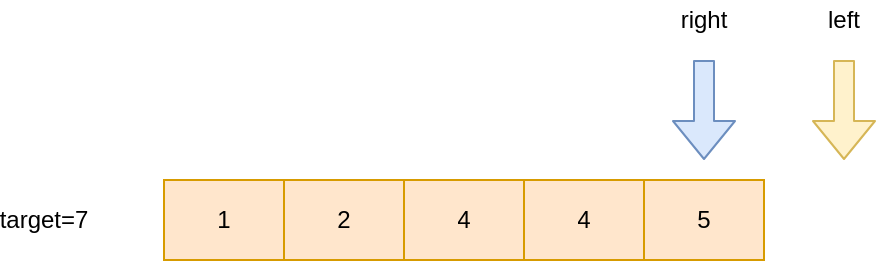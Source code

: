 <mxfile version="14.8.0" type="github">
  <diagram id="JOaiFpF1KdNkIHrDlrc8" name="Page-1">
    <mxGraphModel dx="946" dy="536" grid="1" gridSize="10" guides="1" tooltips="1" connect="1" arrows="1" fold="1" page="1" pageScale="1" pageWidth="827" pageHeight="1169" math="0" shadow="0">
      <root>
        <mxCell id="0" />
        <mxCell id="1" parent="0" />
        <mxCell id="oayELOJNMZtN_f7lfUNW-1" value="" style="shape=table;html=1;whiteSpace=wrap;startSize=0;container=1;collapsible=0;childLayout=tableLayout;fillColor=#ffe6cc;strokeColor=#d79b00;" vertex="1" parent="1">
          <mxGeometry x="250" y="230" width="300" height="40" as="geometry" />
        </mxCell>
        <mxCell id="oayELOJNMZtN_f7lfUNW-2" value="" style="shape=partialRectangle;html=1;whiteSpace=wrap;collapsible=0;dropTarget=0;pointerEvents=0;fillColor=none;top=0;left=0;bottom=0;right=0;points=[[0,0.5],[1,0.5]];portConstraint=eastwest;" vertex="1" parent="oayELOJNMZtN_f7lfUNW-1">
          <mxGeometry width="300" height="40" as="geometry" />
        </mxCell>
        <mxCell id="oayELOJNMZtN_f7lfUNW-3" value="1" style="shape=partialRectangle;html=1;whiteSpace=wrap;connectable=0;fillColor=none;top=0;left=0;bottom=0;right=0;overflow=hidden;" vertex="1" parent="oayELOJNMZtN_f7lfUNW-2">
          <mxGeometry width="60" height="40" as="geometry" />
        </mxCell>
        <mxCell id="oayELOJNMZtN_f7lfUNW-4" value="2" style="shape=partialRectangle;html=1;whiteSpace=wrap;connectable=0;fillColor=none;top=0;left=0;bottom=0;right=0;overflow=hidden;" vertex="1" parent="oayELOJNMZtN_f7lfUNW-2">
          <mxGeometry x="60" width="60" height="40" as="geometry" />
        </mxCell>
        <mxCell id="oayELOJNMZtN_f7lfUNW-5" value="4" style="shape=partialRectangle;html=1;whiteSpace=wrap;connectable=0;fillColor=none;top=0;left=0;bottom=0;right=0;overflow=hidden;" vertex="1" parent="oayELOJNMZtN_f7lfUNW-2">
          <mxGeometry x="120" width="60" height="40" as="geometry" />
        </mxCell>
        <mxCell id="oayELOJNMZtN_f7lfUNW-14" value="4" style="shape=partialRectangle;html=1;whiteSpace=wrap;connectable=0;fillColor=none;top=0;left=0;bottom=0;right=0;overflow=hidden;" vertex="1" parent="oayELOJNMZtN_f7lfUNW-2">
          <mxGeometry x="180" width="60" height="40" as="geometry" />
        </mxCell>
        <mxCell id="oayELOJNMZtN_f7lfUNW-17" value="5" style="shape=partialRectangle;html=1;whiteSpace=wrap;connectable=0;fillColor=none;top=0;left=0;bottom=0;right=0;overflow=hidden;" vertex="1" parent="oayELOJNMZtN_f7lfUNW-2">
          <mxGeometry x="240" width="60" height="40" as="geometry" />
        </mxCell>
        <mxCell id="oayELOJNMZtN_f7lfUNW-20" value="" style="shape=flexArrow;endArrow=classic;html=1;fillColor=#dae8fc;strokeColor=#6c8ebf;" edge="1" parent="1">
          <mxGeometry width="50" height="50" relative="1" as="geometry">
            <mxPoint x="520" y="170" as="sourcePoint" />
            <mxPoint x="520" y="220" as="targetPoint" />
          </mxGeometry>
        </mxCell>
        <mxCell id="oayELOJNMZtN_f7lfUNW-21" value="" style="shape=flexArrow;endArrow=classic;html=1;fillColor=#fff2cc;strokeColor=#d6b656;" edge="1" parent="1">
          <mxGeometry width="50" height="50" relative="1" as="geometry">
            <mxPoint x="590" y="170" as="sourcePoint" />
            <mxPoint x="590" y="220" as="targetPoint" />
          </mxGeometry>
        </mxCell>
        <mxCell id="oayELOJNMZtN_f7lfUNW-22" value="right" style="text;html=1;strokeColor=none;fillColor=none;align=center;verticalAlign=middle;whiteSpace=wrap;rounded=0;" vertex="1" parent="1">
          <mxGeometry x="500" y="140" width="40" height="20" as="geometry" />
        </mxCell>
        <mxCell id="oayELOJNMZtN_f7lfUNW-23" value="left" style="text;html=1;strokeColor=none;fillColor=none;align=center;verticalAlign=middle;whiteSpace=wrap;rounded=0;" vertex="1" parent="1">
          <mxGeometry x="570" y="140" width="40" height="20" as="geometry" />
        </mxCell>
        <mxCell id="oayELOJNMZtN_f7lfUNW-26" value="target=7" style="text;html=1;strokeColor=none;fillColor=none;align=center;verticalAlign=middle;whiteSpace=wrap;rounded=0;" vertex="1" parent="1">
          <mxGeometry x="170" y="240" width="40" height="20" as="geometry" />
        </mxCell>
      </root>
    </mxGraphModel>
  </diagram>
</mxfile>
